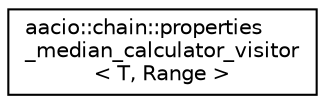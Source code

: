 digraph "Graphical Class Hierarchy"
{
  edge [fontname="Helvetica",fontsize="10",labelfontname="Helvetica",labelfontsize="10"];
  node [fontname="Helvetica",fontsize="10",shape=record];
  rankdir="LR";
  Node0 [label="aacio::chain::properties\l_median_calculator_visitor\l\< T, Range \>",height=0.2,width=0.4,color="black", fillcolor="white", style="filled",URL="$structaacio_1_1chain_1_1properties__median__calculator__visitor.html"];
}
